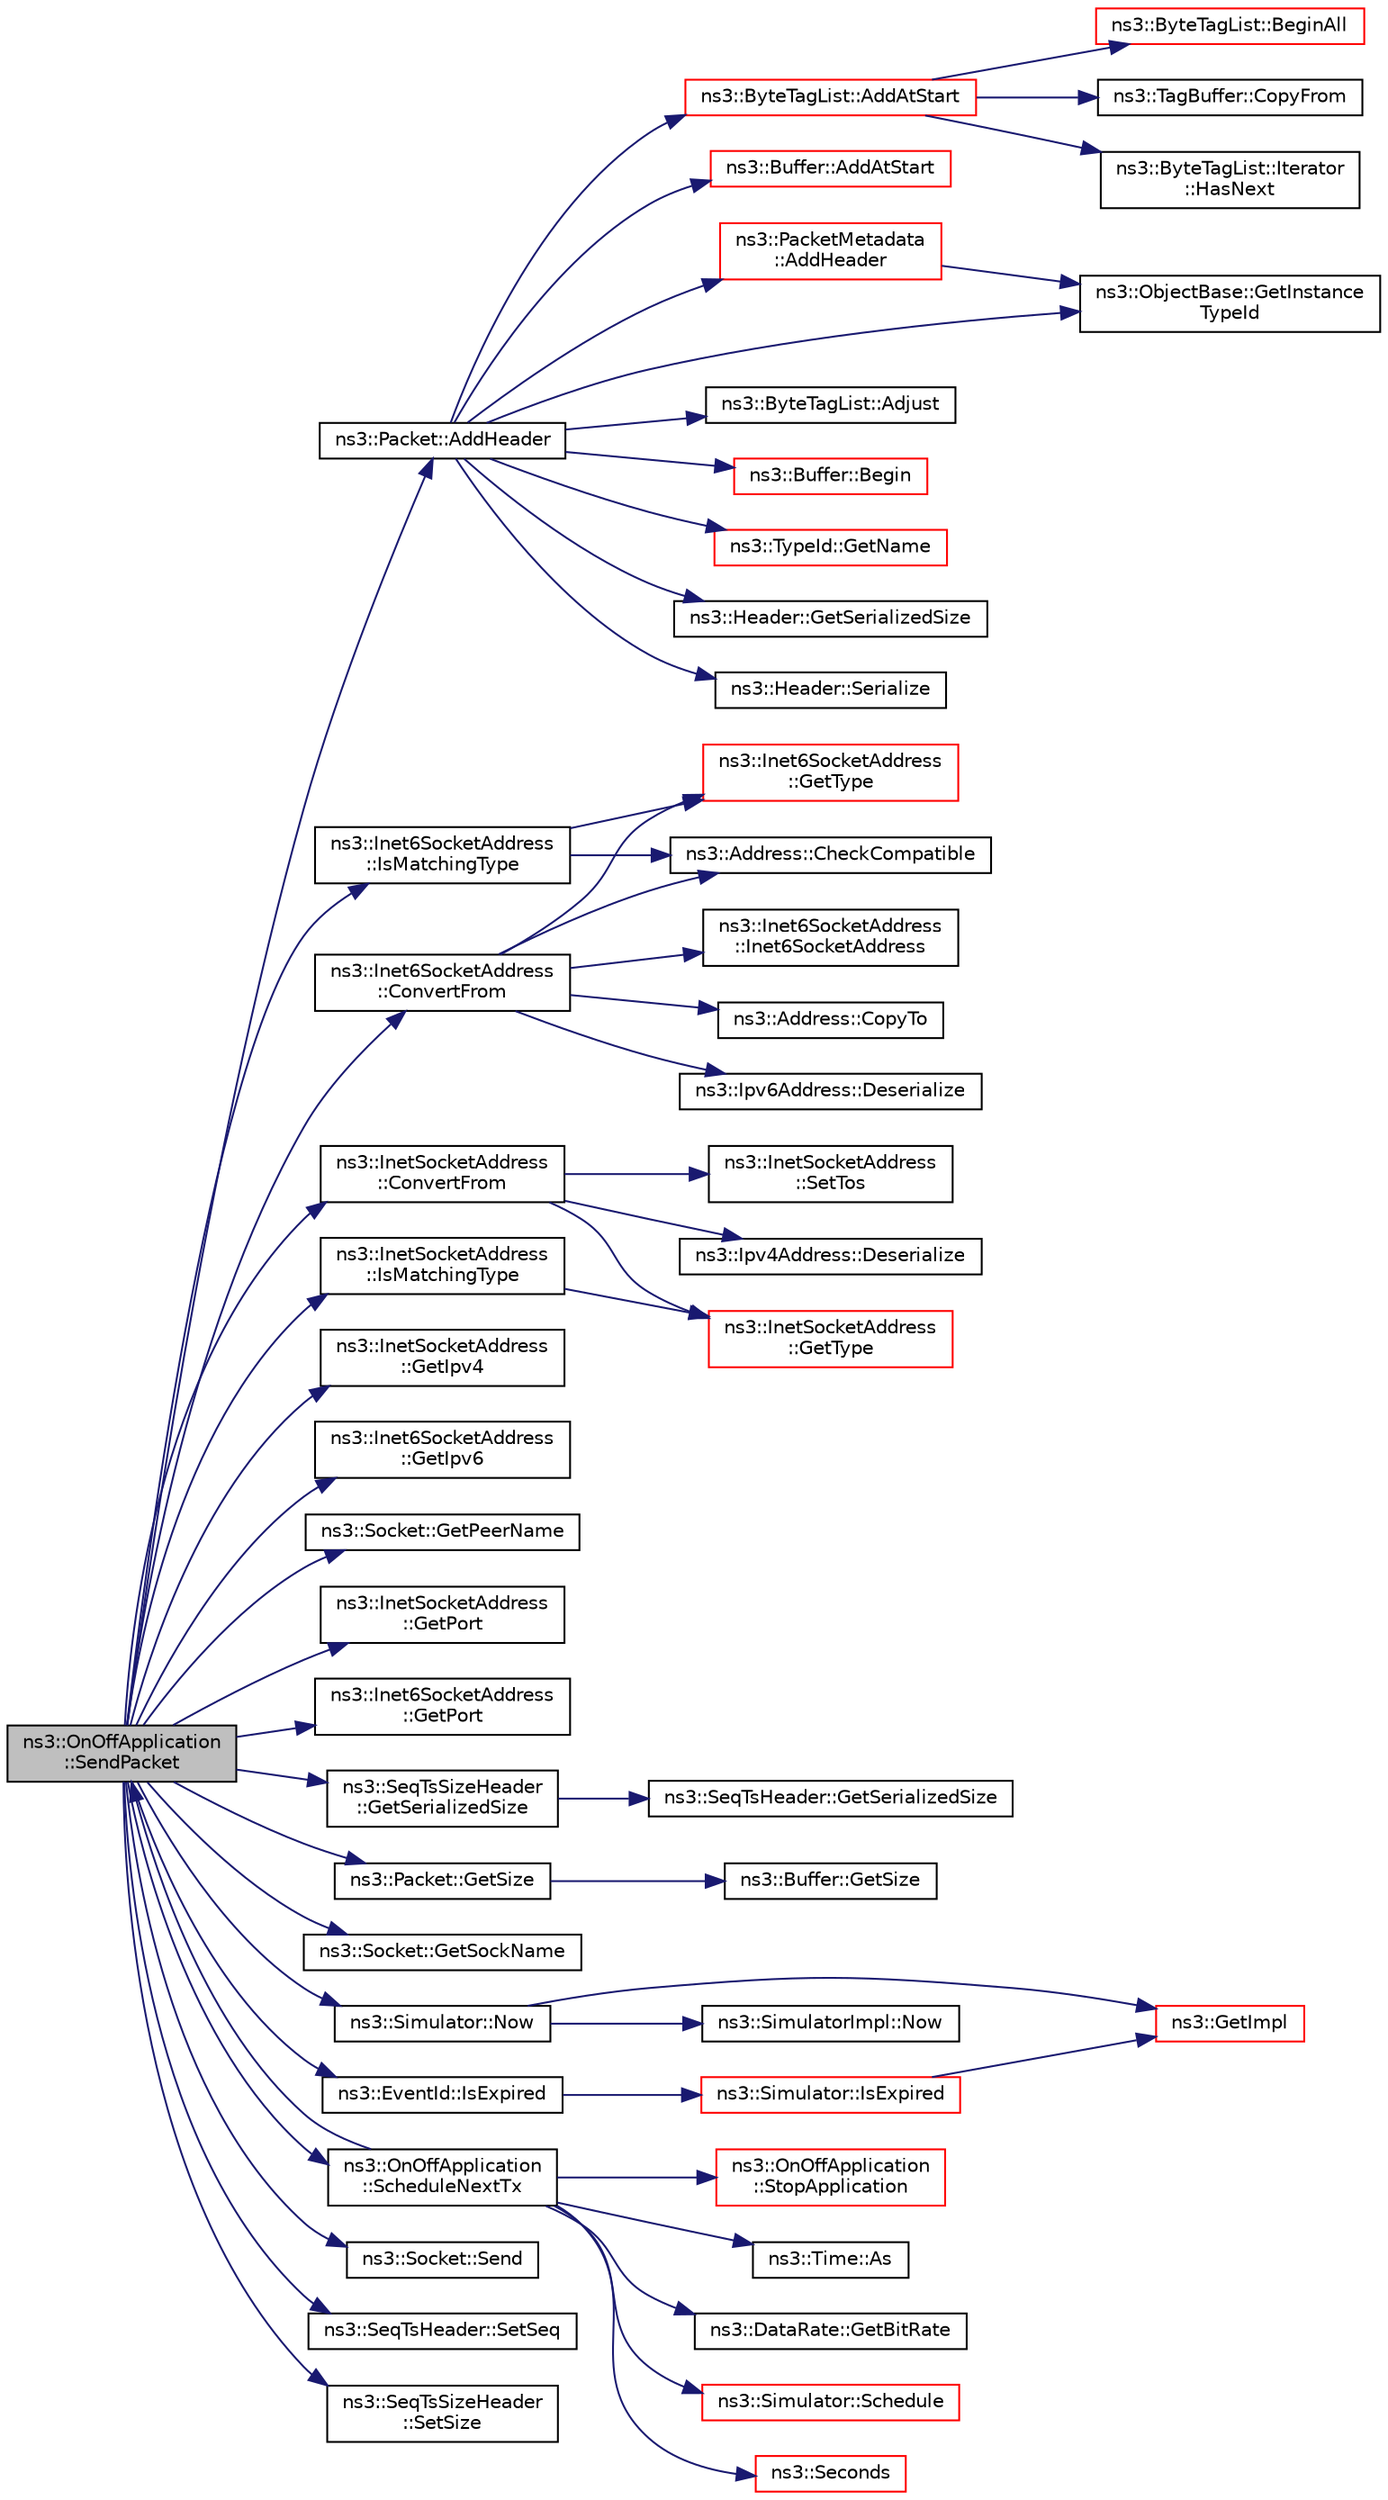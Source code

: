 digraph "ns3::OnOffApplication::SendPacket"
{
 // LATEX_PDF_SIZE
  edge [fontname="Helvetica",fontsize="10",labelfontname="Helvetica",labelfontsize="10"];
  node [fontname="Helvetica",fontsize="10",shape=record];
  rankdir="LR";
  Node1 [label="ns3::OnOffApplication\l::SendPacket",height=0.2,width=0.4,color="black", fillcolor="grey75", style="filled", fontcolor="black",tooltip="Send a packet."];
  Node1 -> Node2 [color="midnightblue",fontsize="10",style="solid",fontname="Helvetica"];
  Node2 [label="ns3::Packet::AddHeader",height=0.2,width=0.4,color="black", fillcolor="white", style="filled",URL="$classns3_1_1_packet.html#a465108c595a0bc592095cbcab1832ed8",tooltip="Add header to this packet."];
  Node2 -> Node3 [color="midnightblue",fontsize="10",style="solid",fontname="Helvetica"];
  Node3 [label="ns3::ByteTagList::AddAtStart",height=0.2,width=0.4,color="red", fillcolor="white", style="filled",URL="$classns3_1_1_byte_tag_list.html#acb4563fbe4299c55af41ba7a166b71d5",tooltip="Make sure that all offsets are bigger than prependOffset which represents the location where new byte..."];
  Node3 -> Node4 [color="midnightblue",fontsize="10",style="solid",fontname="Helvetica"];
  Node4 [label="ns3::ByteTagList::BeginAll",height=0.2,width=0.4,color="red", fillcolor="white", style="filled",URL="$classns3_1_1_byte_tag_list.html#ab1d2c5671ea01900fa9ef58e33d1e739",tooltip="Returns an iterator pointing to the very first tag in this list."];
  Node3 -> Node6 [color="midnightblue",fontsize="10",style="solid",fontname="Helvetica"];
  Node6 [label="ns3::TagBuffer::CopyFrom",height=0.2,width=0.4,color="black", fillcolor="white", style="filled",URL="$classns3_1_1_tag_buffer.html#afe07a9e117449ff5b5d5857291671349",tooltip="Copy the nternal structure of another TagBuffer."];
  Node3 -> Node7 [color="midnightblue",fontsize="10",style="solid",fontname="Helvetica"];
  Node7 [label="ns3::ByteTagList::Iterator\l::HasNext",height=0.2,width=0.4,color="black", fillcolor="white", style="filled",URL="$classns3_1_1_byte_tag_list_1_1_iterator.html#a44e33e812e3eba4fdc168e36380853af",tooltip="Used to determine if the iterator is at the end of the byteTagList."];
  Node2 -> Node9 [color="midnightblue",fontsize="10",style="solid",fontname="Helvetica"];
  Node9 [label="ns3::Buffer::AddAtStart",height=0.2,width=0.4,color="red", fillcolor="white", style="filled",URL="$classns3_1_1_buffer.html#a8abd8164c3671d3dadc98fc66fade7b1",tooltip=" "];
  Node2 -> Node19 [color="midnightblue",fontsize="10",style="solid",fontname="Helvetica"];
  Node19 [label="ns3::PacketMetadata\l::AddHeader",height=0.2,width=0.4,color="red", fillcolor="white", style="filled",URL="$classns3_1_1_packet_metadata.html#abdce736c4c5f647242f0808c0d2f9249",tooltip="Add an header."];
  Node19 -> Node32 [color="midnightblue",fontsize="10",style="solid",fontname="Helvetica"];
  Node32 [label="ns3::ObjectBase::GetInstance\lTypeId",height=0.2,width=0.4,color="black", fillcolor="white", style="filled",URL="$classns3_1_1_object_base.html#abe5b43a6f5b99a92a4c3122db31f06fb",tooltip="Get the most derived TypeId for this Object."];
  Node2 -> Node39 [color="midnightblue",fontsize="10",style="solid",fontname="Helvetica"];
  Node39 [label="ns3::ByteTagList::Adjust",height=0.2,width=0.4,color="black", fillcolor="white", style="filled",URL="$classns3_1_1_byte_tag_list.html#a1fec06d7e6daaf8039cf2a148e4090f2",tooltip="Adjust the offsets stored internally by the adjustment delta."];
  Node2 -> Node40 [color="midnightblue",fontsize="10",style="solid",fontname="Helvetica"];
  Node40 [label="ns3::Buffer::Begin",height=0.2,width=0.4,color="red", fillcolor="white", style="filled",URL="$classns3_1_1_buffer.html#acb977a0179de9abe4e295ce22023b4ca",tooltip=" "];
  Node2 -> Node32 [color="midnightblue",fontsize="10",style="solid",fontname="Helvetica"];
  Node2 -> Node41 [color="midnightblue",fontsize="10",style="solid",fontname="Helvetica"];
  Node41 [label="ns3::TypeId::GetName",height=0.2,width=0.4,color="red", fillcolor="white", style="filled",URL="$classns3_1_1_type_id.html#abc4965475a579c2afdc668d7a7d58374",tooltip="Get the name."];
  Node2 -> Node45 [color="midnightblue",fontsize="10",style="solid",fontname="Helvetica"];
  Node45 [label="ns3::Header::GetSerializedSize",height=0.2,width=0.4,color="black", fillcolor="white", style="filled",URL="$classns3_1_1_header.html#a6ef0497eabc1b1fb0ad42738eb73f934",tooltip=" "];
  Node2 -> Node46 [color="midnightblue",fontsize="10",style="solid",fontname="Helvetica"];
  Node46 [label="ns3::Header::Serialize",height=0.2,width=0.4,color="black", fillcolor="white", style="filled",URL="$classns3_1_1_header.html#afb61f1aac69ff8349a6bfe521fab5404",tooltip=" "];
  Node1 -> Node47 [color="midnightblue",fontsize="10",style="solid",fontname="Helvetica"];
  Node47 [label="ns3::Inet6SocketAddress\l::ConvertFrom",height=0.2,width=0.4,color="black", fillcolor="white", style="filled",URL="$classns3_1_1_inet6_socket_address.html#a2177c66e1bcf17c85dcffb9d2a971f5a",tooltip="Convert the address to a InetSocketAddress."];
  Node47 -> Node48 [color="midnightblue",fontsize="10",style="solid",fontname="Helvetica"];
  Node48 [label="ns3::Inet6SocketAddress\l::Inet6SocketAddress",height=0.2,width=0.4,color="black", fillcolor="white", style="filled",URL="$classns3_1_1_inet6_socket_address.html#a33435953a9ae4930e4cb4d8fbe592709",tooltip="Constructor."];
  Node47 -> Node49 [color="midnightblue",fontsize="10",style="solid",fontname="Helvetica"];
  Node49 [label="ns3::Address::CheckCompatible",height=0.2,width=0.4,color="black", fillcolor="white", style="filled",URL="$classns3_1_1_address.html#ab6dee6b9894c5877a1ceb377b0abbb1d",tooltip=" "];
  Node47 -> Node50 [color="midnightblue",fontsize="10",style="solid",fontname="Helvetica"];
  Node50 [label="ns3::Address::CopyTo",height=0.2,width=0.4,color="black", fillcolor="white", style="filled",URL="$classns3_1_1_address.html#ad4134d0978220e8d2920c27dc13cb320",tooltip="Copy the address bytes into a buffer."];
  Node47 -> Node51 [color="midnightblue",fontsize="10",style="solid",fontname="Helvetica"];
  Node51 [label="ns3::Ipv6Address::Deserialize",height=0.2,width=0.4,color="black", fillcolor="white", style="filled",URL="$classns3_1_1_ipv6_address.html#a5c6a183643ab8f7371bd490ac22c4ffc",tooltip="Deserialize this address."];
  Node47 -> Node52 [color="midnightblue",fontsize="10",style="solid",fontname="Helvetica"];
  Node52 [label="ns3::Inet6SocketAddress\l::GetType",height=0.2,width=0.4,color="red", fillcolor="white", style="filled",URL="$classns3_1_1_inet6_socket_address.html#a92ecdd9962a0384fd374be86d6a18060",tooltip="Get the type."];
  Node1 -> Node54 [color="midnightblue",fontsize="10",style="solid",fontname="Helvetica"];
  Node54 [label="ns3::InetSocketAddress\l::ConvertFrom",height=0.2,width=0.4,color="black", fillcolor="white", style="filled",URL="$classns3_1_1_inet_socket_address.html#ade776b1109e7b9a7be0b22ced49931e3",tooltip="Returns an InetSocketAddress which corresponds to the input Address."];
  Node54 -> Node55 [color="midnightblue",fontsize="10",style="solid",fontname="Helvetica"];
  Node55 [label="ns3::Ipv4Address::Deserialize",height=0.2,width=0.4,color="black", fillcolor="white", style="filled",URL="$classns3_1_1_ipv4_address.html#ac6e205258d95465ce51c148e51590760",tooltip=" "];
  Node54 -> Node56 [color="midnightblue",fontsize="10",style="solid",fontname="Helvetica"];
  Node56 [label="ns3::InetSocketAddress\l::GetType",height=0.2,width=0.4,color="red", fillcolor="white", style="filled",URL="$classns3_1_1_inet_socket_address.html#ae194de8f5f1884e3b755179891d20bba",tooltip="Get the underlying address type (automatically assigned)."];
  Node54 -> Node57 [color="midnightblue",fontsize="10",style="solid",fontname="Helvetica"];
  Node57 [label="ns3::InetSocketAddress\l::SetTos",height=0.2,width=0.4,color="black", fillcolor="white", style="filled",URL="$classns3_1_1_inet_socket_address.html#a574001030dfb21d2963b2b4da081889d",tooltip=" "];
  Node1 -> Node58 [color="midnightblue",fontsize="10",style="solid",fontname="Helvetica"];
  Node58 [label="ns3::InetSocketAddress\l::GetIpv4",height=0.2,width=0.4,color="black", fillcolor="white", style="filled",URL="$classns3_1_1_inet_socket_address.html#a84e0f56d0747abd33413b3ce4a3c725d",tooltip=" "];
  Node1 -> Node59 [color="midnightblue",fontsize="10",style="solid",fontname="Helvetica"];
  Node59 [label="ns3::Inet6SocketAddress\l::GetIpv6",height=0.2,width=0.4,color="black", fillcolor="white", style="filled",URL="$classns3_1_1_inet6_socket_address.html#a5f0d6425ae43b8c72fc6eaa1645a0d68",tooltip="Get the IPv6 address."];
  Node1 -> Node60 [color="midnightblue",fontsize="10",style="solid",fontname="Helvetica"];
  Node60 [label="ns3::Socket::GetPeerName",height=0.2,width=0.4,color="black", fillcolor="white", style="filled",URL="$classns3_1_1_socket.html#a78a3c37a539d2e70869bb82cc60fbb09",tooltip="Get the peer address of a connected socket."];
  Node1 -> Node61 [color="midnightblue",fontsize="10",style="solid",fontname="Helvetica"];
  Node61 [label="ns3::InetSocketAddress\l::GetPort",height=0.2,width=0.4,color="black", fillcolor="white", style="filled",URL="$classns3_1_1_inet_socket_address.html#a4516487243122789216c5e92ef89c11e",tooltip=" "];
  Node1 -> Node62 [color="midnightblue",fontsize="10",style="solid",fontname="Helvetica"];
  Node62 [label="ns3::Inet6SocketAddress\l::GetPort",height=0.2,width=0.4,color="black", fillcolor="white", style="filled",URL="$classns3_1_1_inet6_socket_address.html#af5eaf7f789558618e9073452d5302cd9",tooltip="Get the port."];
  Node1 -> Node63 [color="midnightblue",fontsize="10",style="solid",fontname="Helvetica"];
  Node63 [label="ns3::SeqTsSizeHeader\l::GetSerializedSize",height=0.2,width=0.4,color="black", fillcolor="white", style="filled",URL="$classns3_1_1_seq_ts_size_header.html#a3e6c6710c20400762a491e8caddcccc2",tooltip=" "];
  Node63 -> Node64 [color="midnightblue",fontsize="10",style="solid",fontname="Helvetica"];
  Node64 [label="ns3::SeqTsHeader::GetSerializedSize",height=0.2,width=0.4,color="black", fillcolor="white", style="filled",URL="$classns3_1_1_seq_ts_header.html#ae36d1d96be69335b53f091fb1224160c",tooltip=" "];
  Node1 -> Node65 [color="midnightblue",fontsize="10",style="solid",fontname="Helvetica"];
  Node65 [label="ns3::Packet::GetSize",height=0.2,width=0.4,color="black", fillcolor="white", style="filled",URL="$classns3_1_1_packet.html#afff7cb1ff518ee6dc0d424e10a5ad6ec",tooltip="Returns the the size in bytes of the packet (including the zero-filled initial payload)."];
  Node65 -> Node66 [color="midnightblue",fontsize="10",style="solid",fontname="Helvetica"];
  Node66 [label="ns3::Buffer::GetSize",height=0.2,width=0.4,color="black", fillcolor="white", style="filled",URL="$classns3_1_1_buffer.html#a60c9172d2b102f8856c81b2126c8b209",tooltip=" "];
  Node1 -> Node67 [color="midnightblue",fontsize="10",style="solid",fontname="Helvetica"];
  Node67 [label="ns3::Socket::GetSockName",height=0.2,width=0.4,color="black", fillcolor="white", style="filled",URL="$classns3_1_1_socket.html#aa982ca9baab28bea412b0d9710e63b43",tooltip="Get socket address."];
  Node1 -> Node68 [color="midnightblue",fontsize="10",style="solid",fontname="Helvetica"];
  Node68 [label="ns3::EventId::IsExpired",height=0.2,width=0.4,color="black", fillcolor="white", style="filled",URL="$classns3_1_1_event_id.html#acc25141054209b1a286a5471a51bd0c0",tooltip="This method is syntactic sugar for the ns3::Simulator::IsExpired method."];
  Node68 -> Node69 [color="midnightblue",fontsize="10",style="solid",fontname="Helvetica"];
  Node69 [label="ns3::Simulator::IsExpired",height=0.2,width=0.4,color="red", fillcolor="white", style="filled",URL="$classns3_1_1_simulator.html#a83ac8425c319a29b64f6d3b2ffc61e9c",tooltip="Check if an event has already run or been cancelled."];
  Node69 -> Node70 [color="midnightblue",fontsize="10",style="solid",fontname="Helvetica"];
  Node70 [label="ns3::GetImpl",height=0.2,width=0.4,color="red", fillcolor="white", style="filled",URL="$group__simulator.html#ga42eb4eddad41528d4d99794a3dae3fd0",tooltip="Get the SimulatorImpl singleton."];
  Node1 -> Node116 [color="midnightblue",fontsize="10",style="solid",fontname="Helvetica"];
  Node116 [label="ns3::Inet6SocketAddress\l::IsMatchingType",height=0.2,width=0.4,color="black", fillcolor="white", style="filled",URL="$classns3_1_1_inet6_socket_address.html#a4d928c54affbfb530a12076d6d7e0540",tooltip="If the address match."];
  Node116 -> Node49 [color="midnightblue",fontsize="10",style="solid",fontname="Helvetica"];
  Node116 -> Node52 [color="midnightblue",fontsize="10",style="solid",fontname="Helvetica"];
  Node1 -> Node117 [color="midnightblue",fontsize="10",style="solid",fontname="Helvetica"];
  Node117 [label="ns3::InetSocketAddress\l::IsMatchingType",height=0.2,width=0.4,color="black", fillcolor="white", style="filled",URL="$classns3_1_1_inet_socket_address.html#a9426766e34e928ce5dbdbeb9563a10df",tooltip=" "];
  Node117 -> Node56 [color="midnightblue",fontsize="10",style="solid",fontname="Helvetica"];
  Node1 -> Node101 [color="midnightblue",fontsize="10",style="solid",fontname="Helvetica"];
  Node101 [label="ns3::Simulator::Now",height=0.2,width=0.4,color="black", fillcolor="white", style="filled",URL="$classns3_1_1_simulator.html#ac3178fa975b419f7875e7105be122800",tooltip="Return the current simulation virtual time."];
  Node101 -> Node70 [color="midnightblue",fontsize="10",style="solid",fontname="Helvetica"];
  Node101 -> Node102 [color="midnightblue",fontsize="10",style="solid",fontname="Helvetica"];
  Node102 [label="ns3::SimulatorImpl::Now",height=0.2,width=0.4,color="black", fillcolor="white", style="filled",URL="$classns3_1_1_simulator_impl.html#aa516c50060846adc6fd316e83ef0797c",tooltip="Return the current simulation virtual time."];
  Node1 -> Node118 [color="midnightblue",fontsize="10",style="solid",fontname="Helvetica"];
  Node118 [label="ns3::OnOffApplication\l::ScheduleNextTx",height=0.2,width=0.4,color="black", fillcolor="white", style="filled",URL="$classns3_1_1_on_off_application.html#a654fc8acee0ccc66f1c736a06c5e149d",tooltip="Schedule the next packet transmission."];
  Node118 -> Node99 [color="midnightblue",fontsize="10",style="solid",fontname="Helvetica"];
  Node99 [label="ns3::Time::As",height=0.2,width=0.4,color="black", fillcolor="white", style="filled",URL="$classns3_1_1_time.html#ad5198e31c2512226ca0e58b31fad7fd0",tooltip="Attach a unit to a Time, to facilitate output in a specific unit."];
  Node118 -> Node119 [color="midnightblue",fontsize="10",style="solid",fontname="Helvetica"];
  Node119 [label="ns3::DataRate::GetBitRate",height=0.2,width=0.4,color="black", fillcolor="white", style="filled",URL="$classns3_1_1_data_rate.html#a37266c769583af29621ed5543c626f18",tooltip="Get the underlying bitrate."];
  Node118 -> Node120 [color="midnightblue",fontsize="10",style="solid",fontname="Helvetica"];
  Node120 [label="ns3::Simulator::Schedule",height=0.2,width=0.4,color="red", fillcolor="white", style="filled",URL="$classns3_1_1_simulator.html#a3da7d28335c8ac0e3e86781f766df241",tooltip="Schedule an event to expire after delay."];
  Node118 -> Node132 [color="midnightblue",fontsize="10",style="solid",fontname="Helvetica"];
  Node132 [label="ns3::Seconds",height=0.2,width=0.4,color="red", fillcolor="white", style="filled",URL="$group__timecivil.html#ga33c34b816f8ff6628e33d5c8e9713b9e",tooltip="Construct a Time in the indicated unit."];
  Node118 -> Node1 [color="midnightblue",fontsize="10",style="solid",fontname="Helvetica"];
  Node118 -> Node138 [color="midnightblue",fontsize="10",style="solid",fontname="Helvetica"];
  Node138 [label="ns3::OnOffApplication\l::StopApplication",height=0.2,width=0.4,color="red", fillcolor="white", style="filled",URL="$classns3_1_1_on_off_application.html#a944980f8e00a8dcfb14fd4d915396ef7",tooltip="Application specific shutdown code."];
  Node1 -> Node151 [color="midnightblue",fontsize="10",style="solid",fontname="Helvetica"];
  Node151 [label="ns3::Socket::Send",height=0.2,width=0.4,color="black", fillcolor="white", style="filled",URL="$classns3_1_1_socket.html#a036901c8f485fe5b6eab93b7f2ec289d",tooltip="Send data (or dummy data) to the remote host."];
  Node1 -> Node152 [color="midnightblue",fontsize="10",style="solid",fontname="Helvetica"];
  Node152 [label="ns3::SeqTsHeader::SetSeq",height=0.2,width=0.4,color="black", fillcolor="white", style="filled",URL="$classns3_1_1_seq_ts_header.html#a75c153fa59e4f93b1015d1176e6ec01e",tooltip=" "];
  Node1 -> Node153 [color="midnightblue",fontsize="10",style="solid",fontname="Helvetica"];
  Node153 [label="ns3::SeqTsSizeHeader\l::SetSize",height=0.2,width=0.4,color="black", fillcolor="white", style="filled",URL="$classns3_1_1_seq_ts_size_header.html#aa7e5793f7e5a5f939dec562e9c085a51",tooltip="Set the size information that the header will carry."];
}

